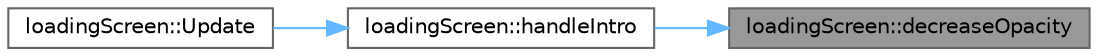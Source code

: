 digraph "loadingScreen::decreaseOpacity"
{
 // INTERACTIVE_SVG=YES
 // LATEX_PDF_SIZE
  bgcolor="transparent";
  edge [fontname=Helvetica,fontsize=10,labelfontname=Helvetica,labelfontsize=10];
  node [fontname=Helvetica,fontsize=10,shape=box,height=0.2,width=0.4];
  rankdir="RL";
  Node1 [label="loadingScreen::decreaseOpacity",height=0.2,width=0.4,color="gray40", fillcolor="grey60", style="filled", fontcolor="black",tooltip=" "];
  Node1 -> Node2 [dir="back",color="steelblue1",style="solid"];
  Node2 [label="loadingScreen::handleIntro",height=0.2,width=0.4,color="grey40", fillcolor="white", style="filled",URL="$classloading_screen.html#aba1b542abbd95eeaf6e134b4f2bc652a",tooltip=" "];
  Node2 -> Node3 [dir="back",color="steelblue1",style="solid"];
  Node3 [label="loadingScreen::Update",height=0.2,width=0.4,color="grey40", fillcolor="white", style="filled",URL="$classloading_screen.html#ac6c85ccc4df946975d979e69b32d49dd",tooltip=" "];
}
